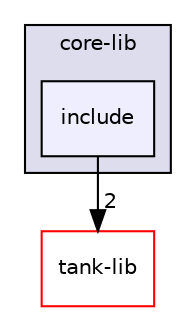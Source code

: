 digraph "/home/michal/proi/projekt2/22l-proi-projekt-jakomulski-budnik-owienko/src/core-lib/include" {
  bgcolor=transparent;
  compound=true
  node [ fontsize="10", fontname="Helvetica"];
  edge [ labelfontsize="10", labelfontname="Helvetica"];
  subgraph clusterdir_dd008488fb0da8829e2acca19721471d {
    graph [ bgcolor="#ddddee", pencolor="black", label="core-lib" fontname="Helvetica", fontsize="10", URL="dir_dd008488fb0da8829e2acca19721471d.html"]
  dir_7a55c4326549fecb19b7bd890d4bff29 [shape=box, label="include", style="filled", fillcolor="#eeeeff", pencolor="black", URL="dir_7a55c4326549fecb19b7bd890d4bff29.html"];
  }
  dir_09862807db2014add90ed94978e55931 [shape=box label="tank-lib" color="red" URL="dir_09862807db2014add90ed94978e55931.html"];
  dir_7a55c4326549fecb19b7bd890d4bff29->dir_09862807db2014add90ed94978e55931 [headlabel="2", labeldistance=1.5 headhref="dir_000006_000016.html"];
}
